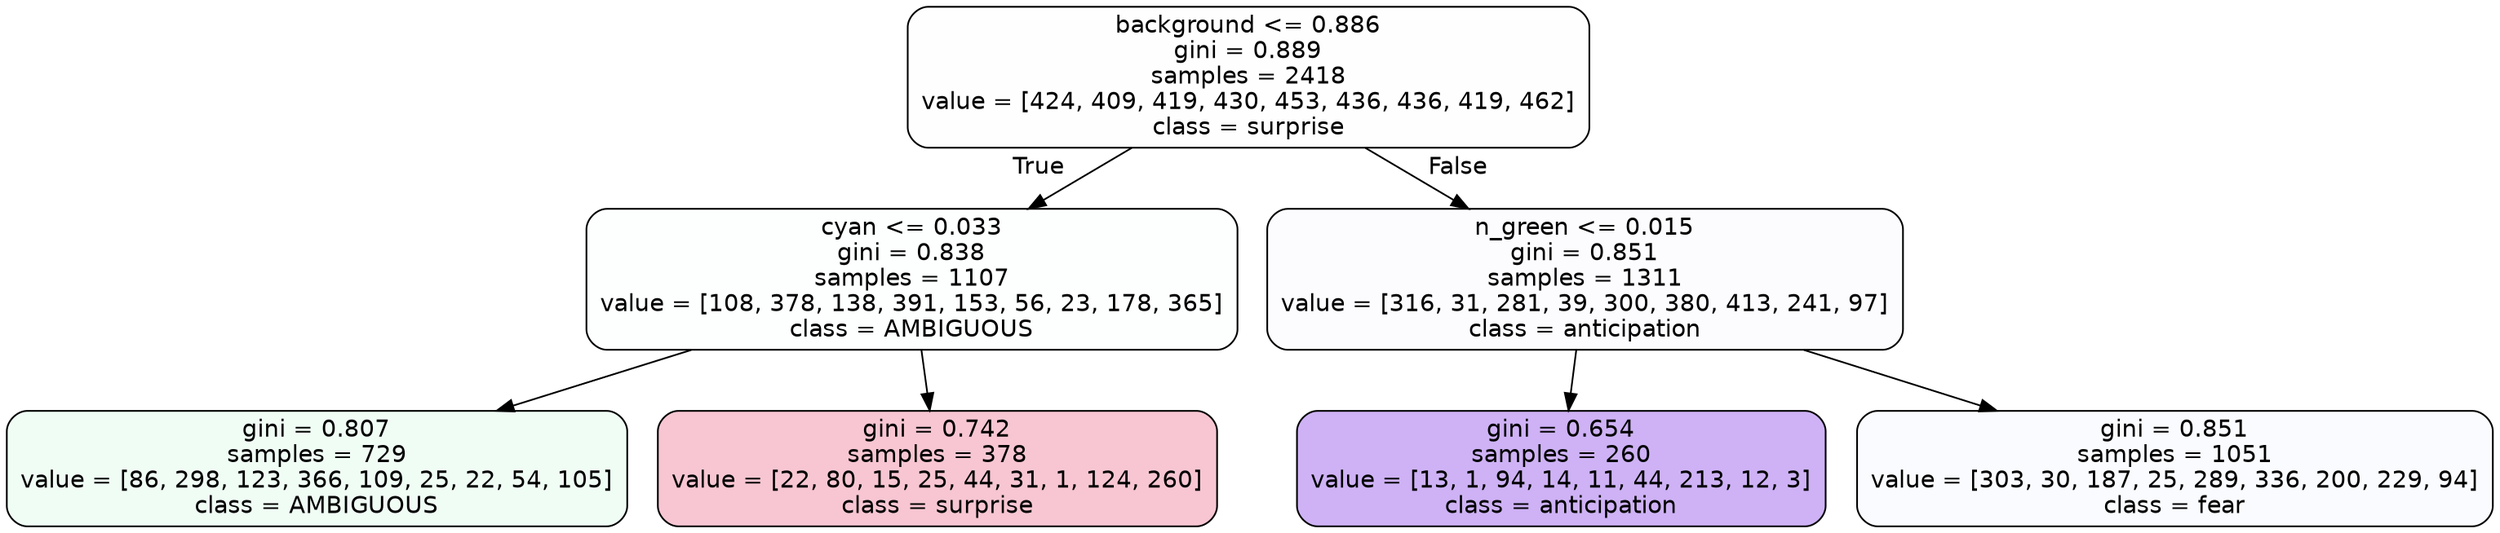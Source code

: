 digraph Tree {
node [shape=box, style="filled, rounded", color="black", fontname=helvetica] ;
edge [fontname=helvetica] ;
0 [label="background <= 0.886\ngini = 0.889\nsamples = 2418\nvalue = [424, 409, 419, 430, 453, 436, 436, 419, 462]\nclass = surprise", fillcolor="#e5396401"] ;
1 [label="cyan <= 0.033\ngini = 0.838\nsamples = 1107\nvalue = [108, 378, 138, 391, 153, 56, 23, 178, 365]\nclass = AMBIGUOUS", fillcolor="#39e58102"] ;
0 -> 1 [labeldistance=2.5, labelangle=45, headlabel="True"] ;
2 [label="gini = 0.807\nsamples = 729\nvalue = [86, 298, 123, 366, 109, 25, 22, 54, 105]\nclass = AMBIGUOUS", fillcolor="#39e58113"] ;
1 -> 2 ;
3 [label="gini = 0.742\nsamples = 378\nvalue = [22, 80, 15, 25, 44, 31, 1, 124, 260]\nclass = surprise", fillcolor="#e5396449"] ;
1 -> 3 ;
4 [label="n_green <= 0.015\ngini = 0.851\nsamples = 1311\nvalue = [316, 31, 281, 39, 300, 380, 413, 241, 97]\nclass = anticipation", fillcolor="#8139e505"] ;
0 -> 4 [labeldistance=2.5, labelangle=-45, headlabel="False"] ;
5 [label="gini = 0.654\nsamples = 260\nvalue = [13, 1, 94, 14, 11, 44, 213, 12, 3]\nclass = anticipation", fillcolor="#8139e562"] ;
4 -> 5 ;
6 [label="gini = 0.851\nsamples = 1051\nvalue = [303, 30, 187, 25, 289, 336, 200, 229, 94]\nclass = fear", fillcolor="#3964e506"] ;
4 -> 6 ;
}